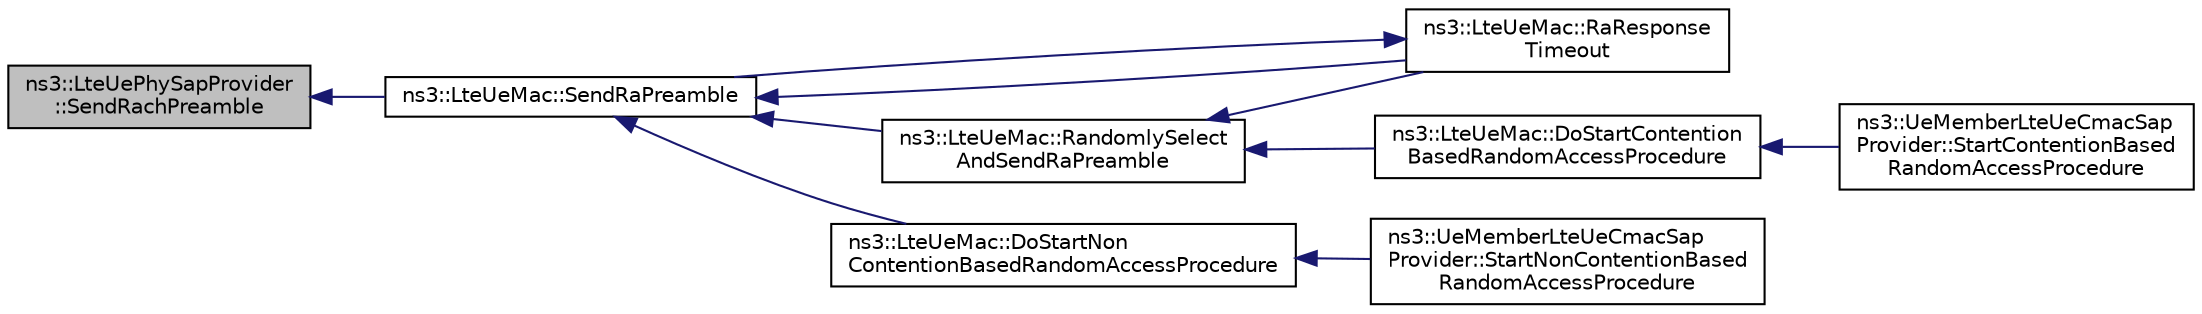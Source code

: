digraph "ns3::LteUePhySapProvider::SendRachPreamble"
{
  edge [fontname="Helvetica",fontsize="10",labelfontname="Helvetica",labelfontsize="10"];
  node [fontname="Helvetica",fontsize="10",shape=record];
  rankdir="LR";
  Node1 [label="ns3::LteUePhySapProvider\l::SendRachPreamble",height=0.2,width=0.4,color="black", fillcolor="grey75", style="filled", fontcolor="black"];
  Node1 -> Node2 [dir="back",color="midnightblue",fontsize="10",style="solid"];
  Node2 [label="ns3::LteUeMac::SendRaPreamble",height=0.2,width=0.4,color="black", fillcolor="white", style="filled",URL="$d2/d26/classns3_1_1LteUeMac.html#af12f81d4d148f3f592f428311eac6d52"];
  Node2 -> Node3 [dir="back",color="midnightblue",fontsize="10",style="solid"];
  Node3 [label="ns3::LteUeMac::RandomlySelect\lAndSendRaPreamble",height=0.2,width=0.4,color="black", fillcolor="white", style="filled",URL="$d2/d26/classns3_1_1LteUeMac.html#adde9572bc280b188a467be8868a87f14"];
  Node3 -> Node4 [dir="back",color="midnightblue",fontsize="10",style="solid"];
  Node4 [label="ns3::LteUeMac::RaResponse\lTimeout",height=0.2,width=0.4,color="black", fillcolor="white", style="filled",URL="$d2/d26/classns3_1_1LteUeMac.html#a19488a21b439bf9eb830ccb2fdee32a4"];
  Node4 -> Node2 [dir="back",color="midnightblue",fontsize="10",style="solid"];
  Node3 -> Node5 [dir="back",color="midnightblue",fontsize="10",style="solid"];
  Node5 [label="ns3::LteUeMac::DoStartContention\lBasedRandomAccessProcedure",height=0.2,width=0.4,color="black", fillcolor="white", style="filled",URL="$d2/d26/classns3_1_1LteUeMac.html#ae024404f1a77f77585df4536772f778c"];
  Node5 -> Node6 [dir="back",color="midnightblue",fontsize="10",style="solid"];
  Node6 [label="ns3::UeMemberLteUeCmacSap\lProvider::StartContentionBased\lRandomAccessProcedure",height=0.2,width=0.4,color="black", fillcolor="white", style="filled",URL="$de/d8f/classns3_1_1UeMemberLteUeCmacSapProvider.html#a6208f805f186807f4696669db0a428ee"];
  Node2 -> Node4 [dir="back",color="midnightblue",fontsize="10",style="solid"];
  Node2 -> Node7 [dir="back",color="midnightblue",fontsize="10",style="solid"];
  Node7 [label="ns3::LteUeMac::DoStartNon\lContentionBasedRandomAccessProcedure",height=0.2,width=0.4,color="black", fillcolor="white", style="filled",URL="$d2/d26/classns3_1_1LteUeMac.html#ace6376d23fe64780db0d61956ff123d6"];
  Node7 -> Node8 [dir="back",color="midnightblue",fontsize="10",style="solid"];
  Node8 [label="ns3::UeMemberLteUeCmacSap\lProvider::StartNonContentionBased\lRandomAccessProcedure",height=0.2,width=0.4,color="black", fillcolor="white", style="filled",URL="$de/d8f/classns3_1_1UeMemberLteUeCmacSapProvider.html#ac9faae2f29511fa9f063fb7c45a7846b"];
}
